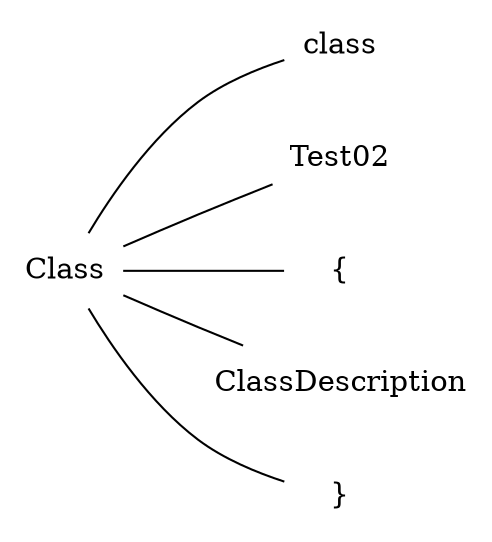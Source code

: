 digraph ClassList {
 rankdir = LR;
 layout  = dot;
   node1146013428128 [shape=none, label ="Class"]
   node1146013441168[shape=none, label ="class"]
   node1146013428128->node1146013441168[arrowhead=none]
   node1146013441408[shape=none, label ="Test02"]
   node1146013428128->node1146013441408[arrowhead=none]
   node1146013441840[shape=none, label ="{"]
   node1146013428128->node1146013441840[arrowhead=none]
   node1146013442272[shape=none, label ="ClassDescription"]
     node1146013442272 [shape=none, label ="ClassDescription"]

   node1146013428128->node1146013442272[arrowhead=none]
   node1146013442704[shape=none, label ="}"]
   node1146013428128->node1146013442704[arrowhead=none]

}
